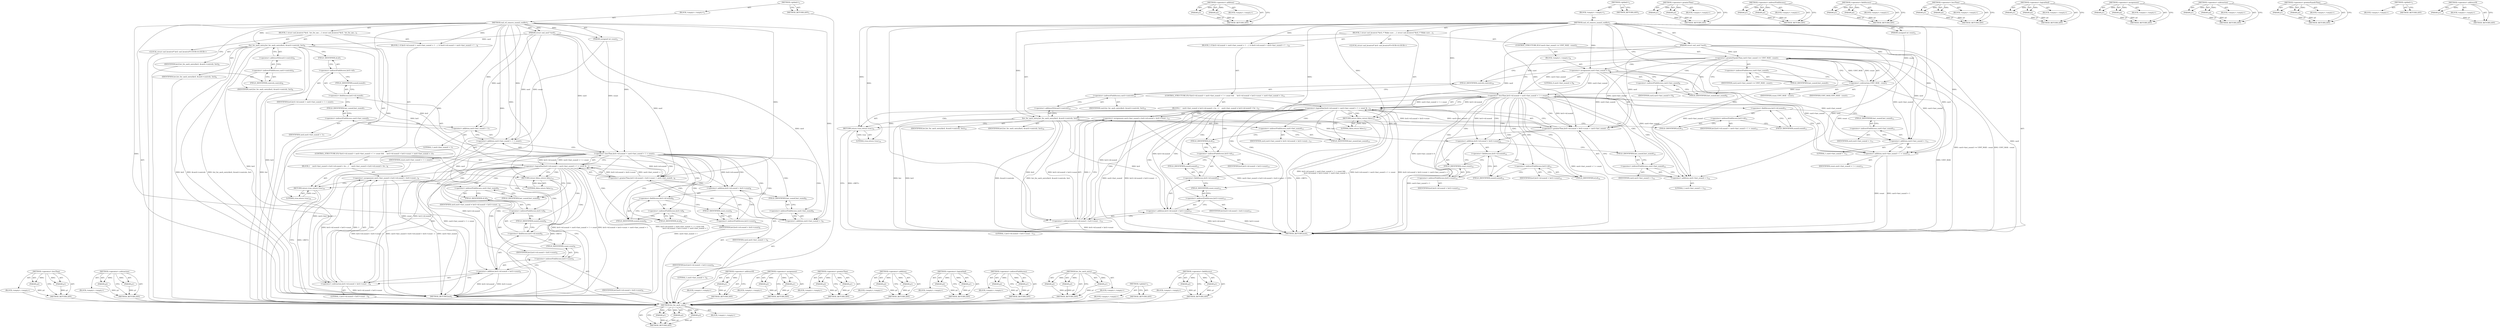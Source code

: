 digraph "&lt;operator&gt;.addressOf" {
vulnerable_116 [label=<(METHOD,&lt;operator&gt;.lessThan)>];
vulnerable_117 [label=<(PARAM,p1)>];
vulnerable_118 [label=<(PARAM,p2)>];
vulnerable_119 [label=<(BLOCK,&lt;empty&gt;,&lt;empty&gt;)>];
vulnerable_120 [label=<(METHOD_RETURN,ANY)>];
vulnerable_141 [label=<(METHOD,&lt;operator&gt;.subtraction)>];
vulnerable_142 [label=<(PARAM,p1)>];
vulnerable_143 [label=<(PARAM,p2)>];
vulnerable_144 [label=<(BLOCK,&lt;empty&gt;,&lt;empty&gt;)>];
vulnerable_145 [label=<(METHOD_RETURN,ANY)>];
vulnerable_6 [label=<(METHOD,&lt;global&gt;)<SUB>1</SUB>>];
vulnerable_7 [label=<(BLOCK,&lt;empty&gt;,&lt;empty&gt;)<SUB>1</SUB>>];
vulnerable_8 [label=<(METHOD,snd_ctl_remove_numid_conflict)<SUB>1</SUB>>];
vulnerable_9 [label=<(PARAM,struct snd_card *card)<SUB>1</SUB>>];
vulnerable_10 [label=<(PARAM,unsigned int count)<SUB>2</SUB>>];
vulnerable_11 [label=<(BLOCK,{
 	struct snd_kcontrol *kctl;
 
 	list_for_eac...,{
 	struct snd_kcontrol *kctl;
 
 	list_for_eac...)<SUB>3</SUB>>];
vulnerable_12 [label="<(LOCAL,struct snd_kcontrol* kctl: snd_kcontrol*)<SUB>4</SUB>>"];
vulnerable_13 [label=<(list_for_each_entry,list_for_each_entry(kctl, &amp;card-&gt;controls, list))<SUB>6</SUB>>];
vulnerable_14 [label=<(IDENTIFIER,kctl,list_for_each_entry(kctl, &amp;card-&gt;controls, list))<SUB>6</SUB>>];
vulnerable_15 [label=<(&lt;operator&gt;.addressOf,&amp;card-&gt;controls)<SUB>6</SUB>>];
vulnerable_16 [label=<(&lt;operator&gt;.indirectFieldAccess,card-&gt;controls)<SUB>6</SUB>>];
vulnerable_17 [label=<(IDENTIFIER,card,list_for_each_entry(kctl, &amp;card-&gt;controls, list))<SUB>6</SUB>>];
vulnerable_18 [label=<(FIELD_IDENTIFIER,controls,controls)<SUB>6</SUB>>];
vulnerable_19 [label=<(IDENTIFIER,list,list_for_each_entry(kctl, &amp;card-&gt;controls, list))<SUB>6</SUB>>];
vulnerable_20 [label=<(BLOCK,{
 		if (kctl-&gt;id.numid &lt; card-&gt;last_numid + 1 ...,{
 		if (kctl-&gt;id.numid &lt; card-&gt;last_numid + 1 ...)<SUB>6</SUB>>];
vulnerable_21 [label=<(CONTROL_STRUCTURE,IF,if (kctl-&gt;id.numid &lt; card-&gt;last_numid + 1 + count &amp;&amp;
 		    kctl-&gt;id.numid + kctl-&gt;count &gt; card-&gt;last_numid + 1))<SUB>7</SUB>>];
vulnerable_22 [label=<(&lt;operator&gt;.logicalAnd,kctl-&gt;id.numid &lt; card-&gt;last_numid + 1 + count &amp;...)<SUB>7</SUB>>];
vulnerable_23 [label=<(&lt;operator&gt;.lessThan,kctl-&gt;id.numid &lt; card-&gt;last_numid + 1 + count)<SUB>7</SUB>>];
vulnerable_24 [label=<(&lt;operator&gt;.fieldAccess,kctl-&gt;id.numid)<SUB>7</SUB>>];
vulnerable_25 [label=<(&lt;operator&gt;.indirectFieldAccess,kctl-&gt;id)<SUB>7</SUB>>];
vulnerable_26 [label=<(IDENTIFIER,kctl,kctl-&gt;id.numid &lt; card-&gt;last_numid + 1 + count)<SUB>7</SUB>>];
vulnerable_27 [label=<(FIELD_IDENTIFIER,id,id)<SUB>7</SUB>>];
vulnerable_28 [label=<(FIELD_IDENTIFIER,numid,numid)<SUB>7</SUB>>];
vulnerable_29 [label=<(&lt;operator&gt;.addition,card-&gt;last_numid + 1 + count)<SUB>7</SUB>>];
vulnerable_30 [label=<(&lt;operator&gt;.addition,card-&gt;last_numid + 1)<SUB>7</SUB>>];
vulnerable_31 [label=<(&lt;operator&gt;.indirectFieldAccess,card-&gt;last_numid)<SUB>7</SUB>>];
vulnerable_32 [label=<(IDENTIFIER,card,card-&gt;last_numid + 1)<SUB>7</SUB>>];
vulnerable_33 [label=<(FIELD_IDENTIFIER,last_numid,last_numid)<SUB>7</SUB>>];
vulnerable_34 [label=<(LITERAL,1,card-&gt;last_numid + 1)<SUB>7</SUB>>];
vulnerable_35 [label=<(IDENTIFIER,count,card-&gt;last_numid + 1 + count)<SUB>7</SUB>>];
vulnerable_36 [label=<(&lt;operator&gt;.greaterThan,kctl-&gt;id.numid + kctl-&gt;count &gt; card-&gt;last_numid...)<SUB>8</SUB>>];
vulnerable_37 [label=<(&lt;operator&gt;.addition,kctl-&gt;id.numid + kctl-&gt;count)<SUB>8</SUB>>];
vulnerable_38 [label=<(&lt;operator&gt;.fieldAccess,kctl-&gt;id.numid)<SUB>8</SUB>>];
vulnerable_39 [label=<(&lt;operator&gt;.indirectFieldAccess,kctl-&gt;id)<SUB>8</SUB>>];
vulnerable_40 [label=<(IDENTIFIER,kctl,kctl-&gt;id.numid + kctl-&gt;count)<SUB>8</SUB>>];
vulnerable_41 [label=<(FIELD_IDENTIFIER,id,id)<SUB>8</SUB>>];
vulnerable_42 [label=<(FIELD_IDENTIFIER,numid,numid)<SUB>8</SUB>>];
vulnerable_43 [label=<(&lt;operator&gt;.indirectFieldAccess,kctl-&gt;count)<SUB>8</SUB>>];
vulnerable_44 [label=<(IDENTIFIER,kctl,kctl-&gt;id.numid + kctl-&gt;count)<SUB>8</SUB>>];
vulnerable_45 [label=<(FIELD_IDENTIFIER,count,count)<SUB>8</SUB>>];
vulnerable_46 [label=<(&lt;operator&gt;.addition,card-&gt;last_numid + 1)<SUB>8</SUB>>];
vulnerable_47 [label=<(&lt;operator&gt;.indirectFieldAccess,card-&gt;last_numid)<SUB>8</SUB>>];
vulnerable_48 [label=<(IDENTIFIER,card,card-&gt;last_numid + 1)<SUB>8</SUB>>];
vulnerable_49 [label=<(FIELD_IDENTIFIER,last_numid,last_numid)<SUB>8</SUB>>];
vulnerable_50 [label=<(LITERAL,1,card-&gt;last_numid + 1)<SUB>8</SUB>>];
vulnerable_51 [label=<(BLOCK,{
		    	card-&gt;last_numid = kctl-&gt;id.numid + kc...,{
		    	card-&gt;last_numid = kctl-&gt;id.numid + kc...)<SUB>8</SUB>>];
vulnerable_52 [label=<(&lt;operator&gt;.assignment,card-&gt;last_numid = kctl-&gt;id.numid + kctl-&gt;count...)<SUB>9</SUB>>];
vulnerable_53 [label=<(&lt;operator&gt;.indirectFieldAccess,card-&gt;last_numid)<SUB>9</SUB>>];
vulnerable_54 [label=<(IDENTIFIER,card,card-&gt;last_numid = kctl-&gt;id.numid + kctl-&gt;count...)<SUB>9</SUB>>];
vulnerable_55 [label=<(FIELD_IDENTIFIER,last_numid,last_numid)<SUB>9</SUB>>];
vulnerable_56 [label=<(&lt;operator&gt;.subtraction,kctl-&gt;id.numid + kctl-&gt;count - 1)<SUB>9</SUB>>];
vulnerable_57 [label=<(&lt;operator&gt;.addition,kctl-&gt;id.numid + kctl-&gt;count)<SUB>9</SUB>>];
vulnerable_58 [label=<(&lt;operator&gt;.fieldAccess,kctl-&gt;id.numid)<SUB>9</SUB>>];
vulnerable_59 [label=<(&lt;operator&gt;.indirectFieldAccess,kctl-&gt;id)<SUB>9</SUB>>];
vulnerable_60 [label=<(IDENTIFIER,kctl,kctl-&gt;id.numid + kctl-&gt;count)<SUB>9</SUB>>];
vulnerable_61 [label=<(FIELD_IDENTIFIER,id,id)<SUB>9</SUB>>];
vulnerable_62 [label=<(FIELD_IDENTIFIER,numid,numid)<SUB>9</SUB>>];
vulnerable_63 [label=<(&lt;operator&gt;.indirectFieldAccess,kctl-&gt;count)<SUB>9</SUB>>];
vulnerable_64 [label=<(IDENTIFIER,kctl,kctl-&gt;id.numid + kctl-&gt;count)<SUB>9</SUB>>];
vulnerable_65 [label=<(FIELD_IDENTIFIER,count,count)<SUB>9</SUB>>];
vulnerable_66 [label=<(LITERAL,1,kctl-&gt;id.numid + kctl-&gt;count - 1)<SUB>9</SUB>>];
vulnerable_67 [label=<(RETURN,return true;,return true;)<SUB>10</SUB>>];
vulnerable_68 [label=<(LITERAL,true,return true;)<SUB>10</SUB>>];
vulnerable_69 [label=<(RETURN,return false;,return false;)<SUB>13</SUB>>];
vulnerable_70 [label=<(LITERAL,false,return false;)<SUB>13</SUB>>];
vulnerable_71 [label=<(METHOD_RETURN,bool)<SUB>1</SUB>>];
vulnerable_73 [label=<(METHOD_RETURN,ANY)<SUB>1</SUB>>];
vulnerable_102 [label=<(METHOD,&lt;operator&gt;.addressOf)>];
vulnerable_103 [label=<(PARAM,p1)>];
vulnerable_104 [label=<(BLOCK,&lt;empty&gt;,&lt;empty&gt;)>];
vulnerable_105 [label=<(METHOD_RETURN,ANY)>];
vulnerable_136 [label=<(METHOD,&lt;operator&gt;.assignment)>];
vulnerable_137 [label=<(PARAM,p1)>];
vulnerable_138 [label=<(PARAM,p2)>];
vulnerable_139 [label=<(BLOCK,&lt;empty&gt;,&lt;empty&gt;)>];
vulnerable_140 [label=<(METHOD_RETURN,ANY)>];
vulnerable_131 [label=<(METHOD,&lt;operator&gt;.greaterThan)>];
vulnerable_132 [label=<(PARAM,p1)>];
vulnerable_133 [label=<(PARAM,p2)>];
vulnerable_134 [label=<(BLOCK,&lt;empty&gt;,&lt;empty&gt;)>];
vulnerable_135 [label=<(METHOD_RETURN,ANY)>];
vulnerable_126 [label=<(METHOD,&lt;operator&gt;.addition)>];
vulnerable_127 [label=<(PARAM,p1)>];
vulnerable_128 [label=<(PARAM,p2)>];
vulnerable_129 [label=<(BLOCK,&lt;empty&gt;,&lt;empty&gt;)>];
vulnerable_130 [label=<(METHOD_RETURN,ANY)>];
vulnerable_111 [label=<(METHOD,&lt;operator&gt;.logicalAnd)>];
vulnerable_112 [label=<(PARAM,p1)>];
vulnerable_113 [label=<(PARAM,p2)>];
vulnerable_114 [label=<(BLOCK,&lt;empty&gt;,&lt;empty&gt;)>];
vulnerable_115 [label=<(METHOD_RETURN,ANY)>];
vulnerable_106 [label=<(METHOD,&lt;operator&gt;.indirectFieldAccess)>];
vulnerable_107 [label=<(PARAM,p1)>];
vulnerable_108 [label=<(PARAM,p2)>];
vulnerable_109 [label=<(BLOCK,&lt;empty&gt;,&lt;empty&gt;)>];
vulnerable_110 [label=<(METHOD_RETURN,ANY)>];
vulnerable_96 [label=<(METHOD,list_for_each_entry)>];
vulnerable_97 [label=<(PARAM,p1)>];
vulnerable_98 [label=<(PARAM,p2)>];
vulnerable_99 [label=<(PARAM,p3)>];
vulnerable_100 [label=<(BLOCK,&lt;empty&gt;,&lt;empty&gt;)>];
vulnerable_101 [label=<(METHOD_RETURN,ANY)>];
vulnerable_90 [label=<(METHOD,&lt;global&gt;)<SUB>1</SUB>>];
vulnerable_91 [label=<(BLOCK,&lt;empty&gt;,&lt;empty&gt;)>];
vulnerable_92 [label=<(METHOD_RETURN,ANY)>];
vulnerable_121 [label=<(METHOD,&lt;operator&gt;.fieldAccess)>];
vulnerable_122 [label=<(PARAM,p1)>];
vulnerable_123 [label=<(PARAM,p2)>];
vulnerable_124 [label=<(BLOCK,&lt;empty&gt;,&lt;empty&gt;)>];
vulnerable_125 [label=<(METHOD_RETURN,ANY)>];
fixed_130 [label=<(METHOD,list_for_each_entry)>];
fixed_131 [label=<(PARAM,p1)>];
fixed_132 [label=<(PARAM,p2)>];
fixed_133 [label=<(PARAM,p3)>];
fixed_134 [label=<(BLOCK,&lt;empty&gt;,&lt;empty&gt;)>];
fixed_135 [label=<(METHOD_RETURN,ANY)>];
fixed_155 [label=<(METHOD,&lt;operator&gt;.addition)>];
fixed_156 [label=<(PARAM,p1)>];
fixed_157 [label=<(PARAM,p2)>];
fixed_158 [label=<(BLOCK,&lt;empty&gt;,&lt;empty&gt;)>];
fixed_159 [label=<(METHOD_RETURN,ANY)>];
fixed_6 [label=<(METHOD,&lt;global&gt;)<SUB>1</SUB>>];
fixed_7 [label=<(BLOCK,&lt;empty&gt;,&lt;empty&gt;)<SUB>1</SUB>>];
fixed_8 [label=<(METHOD,snd_ctl_remove_numid_conflict)<SUB>1</SUB>>];
fixed_9 [label=<(PARAM,struct snd_card *card)<SUB>1</SUB>>];
fixed_10 [label=<(PARAM,unsigned int count)<SUB>2</SUB>>];
fixed_11 [label=<(BLOCK,{
 	struct snd_kcontrol *kctl;
 
	/* Make sure ...,{
 	struct snd_kcontrol *kctl;
 
	/* Make sure ...)<SUB>3</SUB>>];
fixed_12 [label="<(LOCAL,struct snd_kcontrol* kctl: snd_kcontrol*)<SUB>4</SUB>>"];
fixed_13 [label=<(CONTROL_STRUCTURE,IF,if (card-&gt;last_numid &gt;= UINT_MAX - count))<SUB>7</SUB>>];
fixed_14 [label=<(&lt;operator&gt;.greaterEqualsThan,card-&gt;last_numid &gt;= UINT_MAX - count)<SUB>7</SUB>>];
fixed_15 [label=<(&lt;operator&gt;.indirectFieldAccess,card-&gt;last_numid)<SUB>7</SUB>>];
fixed_16 [label=<(IDENTIFIER,card,card-&gt;last_numid &gt;= UINT_MAX - count)<SUB>7</SUB>>];
fixed_17 [label=<(FIELD_IDENTIFIER,last_numid,last_numid)<SUB>7</SUB>>];
fixed_18 [label=<(&lt;operator&gt;.subtraction,UINT_MAX - count)<SUB>7</SUB>>];
fixed_19 [label=<(IDENTIFIER,UINT_MAX,UINT_MAX - count)<SUB>7</SUB>>];
fixed_20 [label=<(IDENTIFIER,count,UINT_MAX - count)<SUB>7</SUB>>];
fixed_21 [label=<(BLOCK,&lt;empty&gt;,&lt;empty&gt;)<SUB>8</SUB>>];
fixed_22 [label=<(&lt;operator&gt;.assignment,card-&gt;last_numid = 0)<SUB>8</SUB>>];
fixed_23 [label=<(&lt;operator&gt;.indirectFieldAccess,card-&gt;last_numid)<SUB>8</SUB>>];
fixed_24 [label=<(IDENTIFIER,card,card-&gt;last_numid = 0)<SUB>8</SUB>>];
fixed_25 [label=<(FIELD_IDENTIFIER,last_numid,last_numid)<SUB>8</SUB>>];
fixed_26 [label=<(LITERAL,0,card-&gt;last_numid = 0)<SUB>8</SUB>>];
fixed_27 [label=<(list_for_each_entry,list_for_each_entry(kctl, &amp;card-&gt;controls, list))<SUB>10</SUB>>];
fixed_28 [label=<(IDENTIFIER,kctl,list_for_each_entry(kctl, &amp;card-&gt;controls, list))<SUB>10</SUB>>];
fixed_29 [label=<(&lt;operator&gt;.addressOf,&amp;card-&gt;controls)<SUB>10</SUB>>];
fixed_30 [label=<(&lt;operator&gt;.indirectFieldAccess,card-&gt;controls)<SUB>10</SUB>>];
fixed_31 [label=<(IDENTIFIER,card,list_for_each_entry(kctl, &amp;card-&gt;controls, list))<SUB>10</SUB>>];
fixed_32 [label=<(FIELD_IDENTIFIER,controls,controls)<SUB>10</SUB>>];
fixed_33 [label=<(IDENTIFIER,list,list_for_each_entry(kctl, &amp;card-&gt;controls, list))<SUB>10</SUB>>];
fixed_34 [label=<(BLOCK,{
 		if (kctl-&gt;id.numid &lt; card-&gt;last_numid + 1 ...,{
 		if (kctl-&gt;id.numid &lt; card-&gt;last_numid + 1 ...)<SUB>10</SUB>>];
fixed_35 [label=<(CONTROL_STRUCTURE,IF,if (kctl-&gt;id.numid &lt; card-&gt;last_numid + 1 + count &amp;&amp;
 		    kctl-&gt;id.numid + kctl-&gt;count &gt; card-&gt;last_numid + 1))<SUB>11</SUB>>];
fixed_36 [label=<(&lt;operator&gt;.logicalAnd,kctl-&gt;id.numid &lt; card-&gt;last_numid + 1 + count &amp;...)<SUB>11</SUB>>];
fixed_37 [label=<(&lt;operator&gt;.lessThan,kctl-&gt;id.numid &lt; card-&gt;last_numid + 1 + count)<SUB>11</SUB>>];
fixed_38 [label=<(&lt;operator&gt;.fieldAccess,kctl-&gt;id.numid)<SUB>11</SUB>>];
fixed_39 [label=<(&lt;operator&gt;.indirectFieldAccess,kctl-&gt;id)<SUB>11</SUB>>];
fixed_40 [label=<(IDENTIFIER,kctl,kctl-&gt;id.numid &lt; card-&gt;last_numid + 1 + count)<SUB>11</SUB>>];
fixed_41 [label=<(FIELD_IDENTIFIER,id,id)<SUB>11</SUB>>];
fixed_42 [label=<(FIELD_IDENTIFIER,numid,numid)<SUB>11</SUB>>];
fixed_43 [label=<(&lt;operator&gt;.addition,card-&gt;last_numid + 1 + count)<SUB>11</SUB>>];
fixed_44 [label=<(&lt;operator&gt;.addition,card-&gt;last_numid + 1)<SUB>11</SUB>>];
fixed_45 [label=<(&lt;operator&gt;.indirectFieldAccess,card-&gt;last_numid)<SUB>11</SUB>>];
fixed_46 [label=<(IDENTIFIER,card,card-&gt;last_numid + 1)<SUB>11</SUB>>];
fixed_47 [label=<(FIELD_IDENTIFIER,last_numid,last_numid)<SUB>11</SUB>>];
fixed_48 [label=<(LITERAL,1,card-&gt;last_numid + 1)<SUB>11</SUB>>];
fixed_49 [label=<(IDENTIFIER,count,card-&gt;last_numid + 1 + count)<SUB>11</SUB>>];
fixed_50 [label=<(&lt;operator&gt;.greaterThan,kctl-&gt;id.numid + kctl-&gt;count &gt; card-&gt;last_numid...)<SUB>12</SUB>>];
fixed_51 [label=<(&lt;operator&gt;.addition,kctl-&gt;id.numid + kctl-&gt;count)<SUB>12</SUB>>];
fixed_52 [label=<(&lt;operator&gt;.fieldAccess,kctl-&gt;id.numid)<SUB>12</SUB>>];
fixed_53 [label=<(&lt;operator&gt;.indirectFieldAccess,kctl-&gt;id)<SUB>12</SUB>>];
fixed_54 [label=<(IDENTIFIER,kctl,kctl-&gt;id.numid + kctl-&gt;count)<SUB>12</SUB>>];
fixed_55 [label=<(FIELD_IDENTIFIER,id,id)<SUB>12</SUB>>];
fixed_56 [label=<(FIELD_IDENTIFIER,numid,numid)<SUB>12</SUB>>];
fixed_57 [label=<(&lt;operator&gt;.indirectFieldAccess,kctl-&gt;count)<SUB>12</SUB>>];
fixed_58 [label=<(IDENTIFIER,kctl,kctl-&gt;id.numid + kctl-&gt;count)<SUB>12</SUB>>];
fixed_59 [label=<(FIELD_IDENTIFIER,count,count)<SUB>12</SUB>>];
fixed_60 [label=<(&lt;operator&gt;.addition,card-&gt;last_numid + 1)<SUB>12</SUB>>];
fixed_61 [label=<(&lt;operator&gt;.indirectFieldAccess,card-&gt;last_numid)<SUB>12</SUB>>];
fixed_62 [label=<(IDENTIFIER,card,card-&gt;last_numid + 1)<SUB>12</SUB>>];
fixed_63 [label=<(FIELD_IDENTIFIER,last_numid,last_numid)<SUB>12</SUB>>];
fixed_64 [label=<(LITERAL,1,card-&gt;last_numid + 1)<SUB>12</SUB>>];
fixed_65 [label=<(BLOCK,{
		    	card-&gt;last_numid = kctl-&gt;id.numid + kc...,{
		    	card-&gt;last_numid = kctl-&gt;id.numid + kc...)<SUB>12</SUB>>];
fixed_66 [label=<(&lt;operator&gt;.assignment,card-&gt;last_numid = kctl-&gt;id.numid + kctl-&gt;count...)<SUB>13</SUB>>];
fixed_67 [label=<(&lt;operator&gt;.indirectFieldAccess,card-&gt;last_numid)<SUB>13</SUB>>];
fixed_68 [label=<(IDENTIFIER,card,card-&gt;last_numid = kctl-&gt;id.numid + kctl-&gt;count...)<SUB>13</SUB>>];
fixed_69 [label=<(FIELD_IDENTIFIER,last_numid,last_numid)<SUB>13</SUB>>];
fixed_70 [label=<(&lt;operator&gt;.subtraction,kctl-&gt;id.numid + kctl-&gt;count - 1)<SUB>13</SUB>>];
fixed_71 [label=<(&lt;operator&gt;.addition,kctl-&gt;id.numid + kctl-&gt;count)<SUB>13</SUB>>];
fixed_72 [label=<(&lt;operator&gt;.fieldAccess,kctl-&gt;id.numid)<SUB>13</SUB>>];
fixed_73 [label=<(&lt;operator&gt;.indirectFieldAccess,kctl-&gt;id)<SUB>13</SUB>>];
fixed_74 [label=<(IDENTIFIER,kctl,kctl-&gt;id.numid + kctl-&gt;count)<SUB>13</SUB>>];
fixed_75 [label=<(FIELD_IDENTIFIER,id,id)<SUB>13</SUB>>];
fixed_76 [label=<(FIELD_IDENTIFIER,numid,numid)<SUB>13</SUB>>];
fixed_77 [label=<(&lt;operator&gt;.indirectFieldAccess,kctl-&gt;count)<SUB>13</SUB>>];
fixed_78 [label=<(IDENTIFIER,kctl,kctl-&gt;id.numid + kctl-&gt;count)<SUB>13</SUB>>];
fixed_79 [label=<(FIELD_IDENTIFIER,count,count)<SUB>13</SUB>>];
fixed_80 [label=<(LITERAL,1,kctl-&gt;id.numid + kctl-&gt;count - 1)<SUB>13</SUB>>];
fixed_81 [label=<(RETURN,return true;,return true;)<SUB>14</SUB>>];
fixed_82 [label=<(LITERAL,true,return true;)<SUB>14</SUB>>];
fixed_83 [label=<(RETURN,return false;,return false;)<SUB>17</SUB>>];
fixed_84 [label=<(LITERAL,false,return false;)<SUB>17</SUB>>];
fixed_85 [label=<(METHOD_RETURN,bool)<SUB>1</SUB>>];
fixed_87 [label=<(METHOD_RETURN,ANY)<SUB>1</SUB>>];
fixed_160 [label=<(METHOD,&lt;operator&gt;.greaterThan)>];
fixed_161 [label=<(PARAM,p1)>];
fixed_162 [label=<(PARAM,p2)>];
fixed_163 [label=<(BLOCK,&lt;empty&gt;,&lt;empty&gt;)>];
fixed_164 [label=<(METHOD_RETURN,ANY)>];
fixed_115 [label=<(METHOD,&lt;operator&gt;.indirectFieldAccess)>];
fixed_116 [label=<(PARAM,p1)>];
fixed_117 [label=<(PARAM,p2)>];
fixed_118 [label=<(BLOCK,&lt;empty&gt;,&lt;empty&gt;)>];
fixed_119 [label=<(METHOD_RETURN,ANY)>];
fixed_150 [label=<(METHOD,&lt;operator&gt;.fieldAccess)>];
fixed_151 [label=<(PARAM,p1)>];
fixed_152 [label=<(PARAM,p2)>];
fixed_153 [label=<(BLOCK,&lt;empty&gt;,&lt;empty&gt;)>];
fixed_154 [label=<(METHOD_RETURN,ANY)>];
fixed_145 [label=<(METHOD,&lt;operator&gt;.lessThan)>];
fixed_146 [label=<(PARAM,p1)>];
fixed_147 [label=<(PARAM,p2)>];
fixed_148 [label=<(BLOCK,&lt;empty&gt;,&lt;empty&gt;)>];
fixed_149 [label=<(METHOD_RETURN,ANY)>];
fixed_140 [label=<(METHOD,&lt;operator&gt;.logicalAnd)>];
fixed_141 [label=<(PARAM,p1)>];
fixed_142 [label=<(PARAM,p2)>];
fixed_143 [label=<(BLOCK,&lt;empty&gt;,&lt;empty&gt;)>];
fixed_144 [label=<(METHOD_RETURN,ANY)>];
fixed_125 [label=<(METHOD,&lt;operator&gt;.assignment)>];
fixed_126 [label=<(PARAM,p1)>];
fixed_127 [label=<(PARAM,p2)>];
fixed_128 [label=<(BLOCK,&lt;empty&gt;,&lt;empty&gt;)>];
fixed_129 [label=<(METHOD_RETURN,ANY)>];
fixed_120 [label=<(METHOD,&lt;operator&gt;.subtraction)>];
fixed_121 [label=<(PARAM,p1)>];
fixed_122 [label=<(PARAM,p2)>];
fixed_123 [label=<(BLOCK,&lt;empty&gt;,&lt;empty&gt;)>];
fixed_124 [label=<(METHOD_RETURN,ANY)>];
fixed_110 [label=<(METHOD,&lt;operator&gt;.greaterEqualsThan)>];
fixed_111 [label=<(PARAM,p1)>];
fixed_112 [label=<(PARAM,p2)>];
fixed_113 [label=<(BLOCK,&lt;empty&gt;,&lt;empty&gt;)>];
fixed_114 [label=<(METHOD_RETURN,ANY)>];
fixed_104 [label=<(METHOD,&lt;global&gt;)<SUB>1</SUB>>];
fixed_105 [label=<(BLOCK,&lt;empty&gt;,&lt;empty&gt;)>];
fixed_106 [label=<(METHOD_RETURN,ANY)>];
fixed_136 [label=<(METHOD,&lt;operator&gt;.addressOf)>];
fixed_137 [label=<(PARAM,p1)>];
fixed_138 [label=<(BLOCK,&lt;empty&gt;,&lt;empty&gt;)>];
fixed_139 [label=<(METHOD_RETURN,ANY)>];
vulnerable_116 -> vulnerable_117  [key=0, label="AST: "];
vulnerable_116 -> vulnerable_117  [key=1, label="DDG: "];
vulnerable_116 -> vulnerable_119  [key=0, label="AST: "];
vulnerable_116 -> vulnerable_118  [key=0, label="AST: "];
vulnerable_116 -> vulnerable_118  [key=1, label="DDG: "];
vulnerable_116 -> vulnerable_120  [key=0, label="AST: "];
vulnerable_116 -> vulnerable_120  [key=1, label="CFG: "];
vulnerable_117 -> vulnerable_120  [key=0, label="DDG: p1"];
vulnerable_118 -> vulnerable_120  [key=0, label="DDG: p2"];
vulnerable_119 -> fixed_130  [key=0];
vulnerable_120 -> fixed_130  [key=0];
vulnerable_141 -> vulnerable_142  [key=0, label="AST: "];
vulnerable_141 -> vulnerable_142  [key=1, label="DDG: "];
vulnerable_141 -> vulnerable_144  [key=0, label="AST: "];
vulnerable_141 -> vulnerable_143  [key=0, label="AST: "];
vulnerable_141 -> vulnerable_143  [key=1, label="DDG: "];
vulnerable_141 -> vulnerable_145  [key=0, label="AST: "];
vulnerable_141 -> vulnerable_145  [key=1, label="CFG: "];
vulnerable_142 -> vulnerable_145  [key=0, label="DDG: p1"];
vulnerable_143 -> vulnerable_145  [key=0, label="DDG: p2"];
vulnerable_144 -> fixed_130  [key=0];
vulnerable_145 -> fixed_130  [key=0];
vulnerable_6 -> vulnerable_7  [key=0, label="AST: "];
vulnerable_6 -> vulnerable_73  [key=0, label="AST: "];
vulnerable_6 -> vulnerable_73  [key=1, label="CFG: "];
vulnerable_7 -> vulnerable_8  [key=0, label="AST: "];
vulnerable_8 -> vulnerable_9  [key=0, label="AST: "];
vulnerable_8 -> vulnerable_9  [key=1, label="DDG: "];
vulnerable_8 -> vulnerable_10  [key=0, label="AST: "];
vulnerable_8 -> vulnerable_10  [key=1, label="DDG: "];
vulnerable_8 -> vulnerable_11  [key=0, label="AST: "];
vulnerable_8 -> vulnerable_71  [key=0, label="AST: "];
vulnerable_8 -> vulnerable_18  [key=0, label="CFG: "];
vulnerable_8 -> vulnerable_20  [key=0, label="DDG: "];
vulnerable_8 -> vulnerable_69  [key=0, label="DDG: "];
vulnerable_8 -> vulnerable_13  [key=0, label="DDG: "];
vulnerable_8 -> vulnerable_70  [key=0, label="DDG: "];
vulnerable_8 -> vulnerable_67  [key=0, label="DDG: "];
vulnerable_8 -> vulnerable_23  [key=0, label="DDG: "];
vulnerable_8 -> vulnerable_36  [key=0, label="DDG: "];
vulnerable_8 -> vulnerable_68  [key=0, label="DDG: "];
vulnerable_8 -> vulnerable_29  [key=0, label="DDG: "];
vulnerable_8 -> vulnerable_46  [key=0, label="DDG: "];
vulnerable_8 -> vulnerable_56  [key=0, label="DDG: "];
vulnerable_8 -> vulnerable_30  [key=0, label="DDG: "];
vulnerable_9 -> vulnerable_71  [key=0, label="DDG: card"];
vulnerable_9 -> vulnerable_13  [key=0, label="DDG: card"];
vulnerable_9 -> vulnerable_23  [key=0, label="DDG: card"];
vulnerable_9 -> vulnerable_36  [key=0, label="DDG: card"];
vulnerable_9 -> vulnerable_29  [key=0, label="DDG: card"];
vulnerable_9 -> vulnerable_46  [key=0, label="DDG: card"];
vulnerable_9 -> vulnerable_30  [key=0, label="DDG: card"];
vulnerable_10 -> vulnerable_23  [key=0, label="DDG: count"];
vulnerable_10 -> vulnerable_29  [key=0, label="DDG: count"];
vulnerable_11 -> vulnerable_12  [key=0, label="AST: "];
vulnerable_11 -> vulnerable_13  [key=0, label="AST: "];
vulnerable_11 -> vulnerable_20  [key=0, label="AST: "];
vulnerable_11 -> vulnerable_69  [key=0, label="AST: "];
vulnerable_12 -> fixed_130  [key=0];
vulnerable_13 -> vulnerable_14  [key=0, label="AST: "];
vulnerable_13 -> vulnerable_15  [key=0, label="AST: "];
vulnerable_13 -> vulnerable_19  [key=0, label="AST: "];
vulnerable_13 -> vulnerable_27  [key=0, label="CFG: "];
vulnerable_13 -> vulnerable_71  [key=0, label="DDG: kctl"];
vulnerable_13 -> vulnerable_71  [key=1, label="DDG: &amp;card-&gt;controls"];
vulnerable_13 -> vulnerable_71  [key=2, label="DDG: list_for_each_entry(kctl, &amp;card-&gt;controls, list)"];
vulnerable_13 -> vulnerable_71  [key=3, label="DDG: list"];
vulnerable_13 -> vulnerable_36  [key=0, label="DDG: kctl"];
vulnerable_13 -> vulnerable_37  [key=0, label="DDG: kctl"];
vulnerable_13 -> vulnerable_56  [key=0, label="DDG: kctl"];
vulnerable_13 -> vulnerable_57  [key=0, label="DDG: kctl"];
vulnerable_14 -> fixed_130  [key=0];
vulnerable_15 -> vulnerable_16  [key=0, label="AST: "];
vulnerable_15 -> vulnerable_13  [key=0, label="CFG: "];
vulnerable_16 -> vulnerable_17  [key=0, label="AST: "];
vulnerable_16 -> vulnerable_18  [key=0, label="AST: "];
vulnerable_16 -> vulnerable_15  [key=0, label="CFG: "];
vulnerable_17 -> fixed_130  [key=0];
vulnerable_18 -> vulnerable_16  [key=0, label="CFG: "];
vulnerable_19 -> fixed_130  [key=0];
vulnerable_20 -> vulnerable_21  [key=0, label="AST: "];
vulnerable_21 -> vulnerable_22  [key=0, label="AST: "];
vulnerable_21 -> vulnerable_51  [key=0, label="AST: "];
vulnerable_22 -> vulnerable_23  [key=0, label="AST: "];
vulnerable_22 -> vulnerable_36  [key=0, label="AST: "];
vulnerable_22 -> vulnerable_55  [key=0, label="CFG: "];
vulnerable_22 -> vulnerable_55  [key=1, label="CDG: "];
vulnerable_22 -> vulnerable_69  [key=0, label="CFG: "];
vulnerable_22 -> vulnerable_69  [key=1, label="CDG: "];
vulnerable_22 -> vulnerable_71  [key=0, label="DDG: kctl-&gt;id.numid &lt; card-&gt;last_numid + 1 + count"];
vulnerable_22 -> vulnerable_71  [key=1, label="DDG: kctl-&gt;id.numid + kctl-&gt;count &gt; card-&gt;last_numid + 1"];
vulnerable_22 -> vulnerable_71  [key=2, label="DDG: kctl-&gt;id.numid &lt; card-&gt;last_numid + 1 + count &amp;&amp;
 		    kctl-&gt;id.numid + kctl-&gt;count &gt; card-&gt;last_numid + 1"];
vulnerable_22 -> vulnerable_58  [key=0, label="CDG: "];
vulnerable_22 -> vulnerable_61  [key=0, label="CDG: "];
vulnerable_22 -> vulnerable_57  [key=0, label="CDG: "];
vulnerable_22 -> vulnerable_52  [key=0, label="CDG: "];
vulnerable_22 -> vulnerable_53  [key=0, label="CDG: "];
vulnerable_22 -> vulnerable_56  [key=0, label="CDG: "];
vulnerable_22 -> vulnerable_67  [key=0, label="CDG: "];
vulnerable_22 -> vulnerable_63  [key=0, label="CDG: "];
vulnerable_22 -> vulnerable_65  [key=0, label="CDG: "];
vulnerable_22 -> vulnerable_59  [key=0, label="CDG: "];
vulnerable_22 -> vulnerable_62  [key=0, label="CDG: "];
vulnerable_23 -> vulnerable_24  [key=0, label="AST: "];
vulnerable_23 -> vulnerable_29  [key=0, label="AST: "];
vulnerable_23 -> vulnerable_22  [key=0, label="CFG: "];
vulnerable_23 -> vulnerable_22  [key=1, label="DDG: kctl-&gt;id.numid"];
vulnerable_23 -> vulnerable_22  [key=2, label="DDG: card-&gt;last_numid + 1 + count"];
vulnerable_23 -> vulnerable_41  [key=0, label="CFG: "];
vulnerable_23 -> vulnerable_41  [key=1, label="CDG: "];
vulnerable_23 -> vulnerable_71  [key=0, label="DDG: card-&gt;last_numid + 1 + count"];
vulnerable_23 -> vulnerable_36  [key=0, label="DDG: kctl-&gt;id.numid"];
vulnerable_23 -> vulnerable_36  [key=1, label="CDG: "];
vulnerable_23 -> vulnerable_37  [key=0, label="DDG: kctl-&gt;id.numid"];
vulnerable_23 -> vulnerable_37  [key=1, label="CDG: "];
vulnerable_23 -> vulnerable_56  [key=0, label="DDG: kctl-&gt;id.numid"];
vulnerable_23 -> vulnerable_57  [key=0, label="DDG: kctl-&gt;id.numid"];
vulnerable_23 -> vulnerable_47  [key=0, label="CDG: "];
vulnerable_23 -> vulnerable_49  [key=0, label="CDG: "];
vulnerable_23 -> vulnerable_42  [key=0, label="CDG: "];
vulnerable_23 -> vulnerable_46  [key=0, label="CDG: "];
vulnerable_23 -> vulnerable_38  [key=0, label="CDG: "];
vulnerable_23 -> vulnerable_45  [key=0, label="CDG: "];
vulnerable_23 -> vulnerable_39  [key=0, label="CDG: "];
vulnerable_23 -> vulnerable_43  [key=0, label="CDG: "];
vulnerable_24 -> vulnerable_25  [key=0, label="AST: "];
vulnerable_24 -> vulnerable_28  [key=0, label="AST: "];
vulnerable_24 -> vulnerable_33  [key=0, label="CFG: "];
vulnerable_25 -> vulnerable_26  [key=0, label="AST: "];
vulnerable_25 -> vulnerable_27  [key=0, label="AST: "];
vulnerable_25 -> vulnerable_28  [key=0, label="CFG: "];
vulnerable_26 -> fixed_130  [key=0];
vulnerable_27 -> vulnerable_25  [key=0, label="CFG: "];
vulnerable_28 -> vulnerable_24  [key=0, label="CFG: "];
vulnerable_29 -> vulnerable_30  [key=0, label="AST: "];
vulnerable_29 -> vulnerable_35  [key=0, label="AST: "];
vulnerable_29 -> vulnerable_23  [key=0, label="CFG: "];
vulnerable_29 -> vulnerable_71  [key=0, label="DDG: card-&gt;last_numid + 1"];
vulnerable_29 -> vulnerable_71  [key=1, label="DDG: count"];
vulnerable_30 -> vulnerable_31  [key=0, label="AST: "];
vulnerable_30 -> vulnerable_34  [key=0, label="AST: "];
vulnerable_30 -> vulnerable_29  [key=0, label="CFG: "];
vulnerable_31 -> vulnerable_32  [key=0, label="AST: "];
vulnerable_31 -> vulnerable_33  [key=0, label="AST: "];
vulnerable_31 -> vulnerable_30  [key=0, label="CFG: "];
vulnerable_32 -> fixed_130  [key=0];
vulnerable_33 -> vulnerable_31  [key=0, label="CFG: "];
vulnerable_34 -> fixed_130  [key=0];
vulnerable_35 -> fixed_130  [key=0];
vulnerable_36 -> vulnerable_37  [key=0, label="AST: "];
vulnerable_36 -> vulnerable_46  [key=0, label="AST: "];
vulnerable_36 -> vulnerable_22  [key=0, label="CFG: "];
vulnerable_36 -> vulnerable_22  [key=1, label="DDG: kctl-&gt;id.numid + kctl-&gt;count"];
vulnerable_36 -> vulnerable_22  [key=2, label="DDG: card-&gt;last_numid + 1"];
vulnerable_36 -> vulnerable_71  [key=0, label="DDG: card-&gt;last_numid + 1"];
vulnerable_37 -> vulnerable_38  [key=0, label="AST: "];
vulnerable_37 -> vulnerable_43  [key=0, label="AST: "];
vulnerable_37 -> vulnerable_49  [key=0, label="CFG: "];
vulnerable_38 -> vulnerable_39  [key=0, label="AST: "];
vulnerable_38 -> vulnerable_42  [key=0, label="AST: "];
vulnerable_38 -> vulnerable_45  [key=0, label="CFG: "];
vulnerable_39 -> vulnerable_40  [key=0, label="AST: "];
vulnerable_39 -> vulnerable_41  [key=0, label="AST: "];
vulnerable_39 -> vulnerable_42  [key=0, label="CFG: "];
vulnerable_40 -> fixed_130  [key=0];
vulnerable_41 -> vulnerable_39  [key=0, label="CFG: "];
vulnerable_42 -> vulnerable_38  [key=0, label="CFG: "];
vulnerable_43 -> vulnerable_44  [key=0, label="AST: "];
vulnerable_43 -> vulnerable_45  [key=0, label="AST: "];
vulnerable_43 -> vulnerable_37  [key=0, label="CFG: "];
vulnerable_44 -> fixed_130  [key=0];
vulnerable_45 -> vulnerable_43  [key=0, label="CFG: "];
vulnerable_46 -> vulnerable_47  [key=0, label="AST: "];
vulnerable_46 -> vulnerable_50  [key=0, label="AST: "];
vulnerable_46 -> vulnerable_36  [key=0, label="CFG: "];
vulnerable_47 -> vulnerable_48  [key=0, label="AST: "];
vulnerable_47 -> vulnerable_49  [key=0, label="AST: "];
vulnerable_47 -> vulnerable_46  [key=0, label="CFG: "];
vulnerable_48 -> fixed_130  [key=0];
vulnerable_49 -> vulnerable_47  [key=0, label="CFG: "];
vulnerable_50 -> fixed_130  [key=0];
vulnerable_51 -> vulnerable_52  [key=0, label="AST: "];
vulnerable_51 -> vulnerable_67  [key=0, label="AST: "];
vulnerable_52 -> vulnerable_53  [key=0, label="AST: "];
vulnerable_52 -> vulnerable_56  [key=0, label="AST: "];
vulnerable_52 -> vulnerable_67  [key=0, label="CFG: "];
vulnerable_52 -> vulnerable_71  [key=0, label="DDG: card-&gt;last_numid"];
vulnerable_52 -> vulnerable_71  [key=1, label="DDG: kctl-&gt;id.numid + kctl-&gt;count - 1"];
vulnerable_52 -> vulnerable_71  [key=2, label="DDG: card-&gt;last_numid = kctl-&gt;id.numid + kctl-&gt;count - 1"];
vulnerable_53 -> vulnerable_54  [key=0, label="AST: "];
vulnerable_53 -> vulnerable_55  [key=0, label="AST: "];
vulnerable_53 -> vulnerable_61  [key=0, label="CFG: "];
vulnerable_54 -> fixed_130  [key=0];
vulnerable_55 -> vulnerable_53  [key=0, label="CFG: "];
vulnerable_56 -> vulnerable_57  [key=0, label="AST: "];
vulnerable_56 -> vulnerable_66  [key=0, label="AST: "];
vulnerable_56 -> vulnerable_52  [key=0, label="CFG: "];
vulnerable_56 -> vulnerable_52  [key=1, label="DDG: kctl-&gt;id.numid + kctl-&gt;count"];
vulnerable_56 -> vulnerable_52  [key=2, label="DDG: 1"];
vulnerable_56 -> vulnerable_71  [key=0, label="DDG: kctl-&gt;id.numid + kctl-&gt;count"];
vulnerable_57 -> vulnerable_58  [key=0, label="AST: "];
vulnerable_57 -> vulnerable_63  [key=0, label="AST: "];
vulnerable_57 -> vulnerable_56  [key=0, label="CFG: "];
vulnerable_57 -> vulnerable_71  [key=0, label="DDG: kctl-&gt;id.numid"];
vulnerable_57 -> vulnerable_71  [key=1, label="DDG: kctl-&gt;count"];
vulnerable_58 -> vulnerable_59  [key=0, label="AST: "];
vulnerable_58 -> vulnerable_62  [key=0, label="AST: "];
vulnerable_58 -> vulnerable_65  [key=0, label="CFG: "];
vulnerable_59 -> vulnerable_60  [key=0, label="AST: "];
vulnerable_59 -> vulnerable_61  [key=0, label="AST: "];
vulnerable_59 -> vulnerable_62  [key=0, label="CFG: "];
vulnerable_60 -> fixed_130  [key=0];
vulnerable_61 -> vulnerable_59  [key=0, label="CFG: "];
vulnerable_62 -> vulnerable_58  [key=0, label="CFG: "];
vulnerable_63 -> vulnerable_64  [key=0, label="AST: "];
vulnerable_63 -> vulnerable_65  [key=0, label="AST: "];
vulnerable_63 -> vulnerable_57  [key=0, label="CFG: "];
vulnerable_64 -> fixed_130  [key=0];
vulnerable_65 -> vulnerable_63  [key=0, label="CFG: "];
vulnerable_66 -> fixed_130  [key=0];
vulnerable_67 -> vulnerable_68  [key=0, label="AST: "];
vulnerable_67 -> vulnerable_71  [key=0, label="CFG: "];
vulnerable_67 -> vulnerable_71  [key=1, label="DDG: &lt;RET&gt;"];
vulnerable_68 -> vulnerable_67  [key=0, label="DDG: true"];
vulnerable_69 -> vulnerable_70  [key=0, label="AST: "];
vulnerable_69 -> vulnerable_71  [key=0, label="CFG: "];
vulnerable_69 -> vulnerable_71  [key=1, label="DDG: &lt;RET&gt;"];
vulnerable_70 -> vulnerable_69  [key=0, label="DDG: false"];
vulnerable_71 -> fixed_130  [key=0];
vulnerable_73 -> fixed_130  [key=0];
vulnerable_102 -> vulnerable_103  [key=0, label="AST: "];
vulnerable_102 -> vulnerable_103  [key=1, label="DDG: "];
vulnerable_102 -> vulnerable_104  [key=0, label="AST: "];
vulnerable_102 -> vulnerable_105  [key=0, label="AST: "];
vulnerable_102 -> vulnerable_105  [key=1, label="CFG: "];
vulnerable_103 -> vulnerable_105  [key=0, label="DDG: p1"];
vulnerable_104 -> fixed_130  [key=0];
vulnerable_105 -> fixed_130  [key=0];
vulnerable_136 -> vulnerable_137  [key=0, label="AST: "];
vulnerable_136 -> vulnerable_137  [key=1, label="DDG: "];
vulnerable_136 -> vulnerable_139  [key=0, label="AST: "];
vulnerable_136 -> vulnerable_138  [key=0, label="AST: "];
vulnerable_136 -> vulnerable_138  [key=1, label="DDG: "];
vulnerable_136 -> vulnerable_140  [key=0, label="AST: "];
vulnerable_136 -> vulnerable_140  [key=1, label="CFG: "];
vulnerable_137 -> vulnerable_140  [key=0, label="DDG: p1"];
vulnerable_138 -> vulnerable_140  [key=0, label="DDG: p2"];
vulnerable_139 -> fixed_130  [key=0];
vulnerable_140 -> fixed_130  [key=0];
vulnerable_131 -> vulnerable_132  [key=0, label="AST: "];
vulnerable_131 -> vulnerable_132  [key=1, label="DDG: "];
vulnerable_131 -> vulnerable_134  [key=0, label="AST: "];
vulnerable_131 -> vulnerable_133  [key=0, label="AST: "];
vulnerable_131 -> vulnerable_133  [key=1, label="DDG: "];
vulnerable_131 -> vulnerable_135  [key=0, label="AST: "];
vulnerable_131 -> vulnerable_135  [key=1, label="CFG: "];
vulnerable_132 -> vulnerable_135  [key=0, label="DDG: p1"];
vulnerable_133 -> vulnerable_135  [key=0, label="DDG: p2"];
vulnerable_134 -> fixed_130  [key=0];
vulnerable_135 -> fixed_130  [key=0];
vulnerable_126 -> vulnerable_127  [key=0, label="AST: "];
vulnerable_126 -> vulnerable_127  [key=1, label="DDG: "];
vulnerable_126 -> vulnerable_129  [key=0, label="AST: "];
vulnerable_126 -> vulnerable_128  [key=0, label="AST: "];
vulnerable_126 -> vulnerable_128  [key=1, label="DDG: "];
vulnerable_126 -> vulnerable_130  [key=0, label="AST: "];
vulnerable_126 -> vulnerable_130  [key=1, label="CFG: "];
vulnerable_127 -> vulnerable_130  [key=0, label="DDG: p1"];
vulnerable_128 -> vulnerable_130  [key=0, label="DDG: p2"];
vulnerable_129 -> fixed_130  [key=0];
vulnerable_130 -> fixed_130  [key=0];
vulnerable_111 -> vulnerable_112  [key=0, label="AST: "];
vulnerable_111 -> vulnerable_112  [key=1, label="DDG: "];
vulnerable_111 -> vulnerable_114  [key=0, label="AST: "];
vulnerable_111 -> vulnerable_113  [key=0, label="AST: "];
vulnerable_111 -> vulnerable_113  [key=1, label="DDG: "];
vulnerable_111 -> vulnerable_115  [key=0, label="AST: "];
vulnerable_111 -> vulnerable_115  [key=1, label="CFG: "];
vulnerable_112 -> vulnerable_115  [key=0, label="DDG: p1"];
vulnerable_113 -> vulnerable_115  [key=0, label="DDG: p2"];
vulnerable_114 -> fixed_130  [key=0];
vulnerable_115 -> fixed_130  [key=0];
vulnerable_106 -> vulnerable_107  [key=0, label="AST: "];
vulnerable_106 -> vulnerable_107  [key=1, label="DDG: "];
vulnerable_106 -> vulnerable_109  [key=0, label="AST: "];
vulnerable_106 -> vulnerable_108  [key=0, label="AST: "];
vulnerable_106 -> vulnerable_108  [key=1, label="DDG: "];
vulnerable_106 -> vulnerable_110  [key=0, label="AST: "];
vulnerable_106 -> vulnerable_110  [key=1, label="CFG: "];
vulnerable_107 -> vulnerable_110  [key=0, label="DDG: p1"];
vulnerable_108 -> vulnerable_110  [key=0, label="DDG: p2"];
vulnerable_109 -> fixed_130  [key=0];
vulnerable_110 -> fixed_130  [key=0];
vulnerable_96 -> vulnerable_97  [key=0, label="AST: "];
vulnerable_96 -> vulnerable_97  [key=1, label="DDG: "];
vulnerable_96 -> vulnerable_100  [key=0, label="AST: "];
vulnerable_96 -> vulnerable_98  [key=0, label="AST: "];
vulnerable_96 -> vulnerable_98  [key=1, label="DDG: "];
vulnerable_96 -> vulnerable_101  [key=0, label="AST: "];
vulnerable_96 -> vulnerable_101  [key=1, label="CFG: "];
vulnerable_96 -> vulnerable_99  [key=0, label="AST: "];
vulnerable_96 -> vulnerable_99  [key=1, label="DDG: "];
vulnerable_97 -> vulnerable_101  [key=0, label="DDG: p1"];
vulnerable_98 -> vulnerable_101  [key=0, label="DDG: p2"];
vulnerable_99 -> vulnerable_101  [key=0, label="DDG: p3"];
vulnerable_100 -> fixed_130  [key=0];
vulnerable_101 -> fixed_130  [key=0];
vulnerable_90 -> vulnerable_91  [key=0, label="AST: "];
vulnerable_90 -> vulnerable_92  [key=0, label="AST: "];
vulnerable_90 -> vulnerable_92  [key=1, label="CFG: "];
vulnerable_91 -> fixed_130  [key=0];
vulnerable_92 -> fixed_130  [key=0];
vulnerable_121 -> vulnerable_122  [key=0, label="AST: "];
vulnerable_121 -> vulnerable_122  [key=1, label="DDG: "];
vulnerable_121 -> vulnerable_124  [key=0, label="AST: "];
vulnerable_121 -> vulnerable_123  [key=0, label="AST: "];
vulnerable_121 -> vulnerable_123  [key=1, label="DDG: "];
vulnerable_121 -> vulnerable_125  [key=0, label="AST: "];
vulnerable_121 -> vulnerable_125  [key=1, label="CFG: "];
vulnerable_122 -> vulnerable_125  [key=0, label="DDG: p1"];
vulnerable_123 -> vulnerable_125  [key=0, label="DDG: p2"];
vulnerable_124 -> fixed_130  [key=0];
vulnerable_125 -> fixed_130  [key=0];
fixed_130 -> fixed_131  [key=0, label="AST: "];
fixed_130 -> fixed_131  [key=1, label="DDG: "];
fixed_130 -> fixed_134  [key=0, label="AST: "];
fixed_130 -> fixed_132  [key=0, label="AST: "];
fixed_130 -> fixed_132  [key=1, label="DDG: "];
fixed_130 -> fixed_135  [key=0, label="AST: "];
fixed_130 -> fixed_135  [key=1, label="CFG: "];
fixed_130 -> fixed_133  [key=0, label="AST: "];
fixed_130 -> fixed_133  [key=1, label="DDG: "];
fixed_131 -> fixed_135  [key=0, label="DDG: p1"];
fixed_132 -> fixed_135  [key=0, label="DDG: p2"];
fixed_133 -> fixed_135  [key=0, label="DDG: p3"];
fixed_155 -> fixed_156  [key=0, label="AST: "];
fixed_155 -> fixed_156  [key=1, label="DDG: "];
fixed_155 -> fixed_158  [key=0, label="AST: "];
fixed_155 -> fixed_157  [key=0, label="AST: "];
fixed_155 -> fixed_157  [key=1, label="DDG: "];
fixed_155 -> fixed_159  [key=0, label="AST: "];
fixed_155 -> fixed_159  [key=1, label="CFG: "];
fixed_156 -> fixed_159  [key=0, label="DDG: p1"];
fixed_157 -> fixed_159  [key=0, label="DDG: p2"];
fixed_6 -> fixed_7  [key=0, label="AST: "];
fixed_6 -> fixed_87  [key=0, label="AST: "];
fixed_6 -> fixed_87  [key=1, label="CFG: "];
fixed_7 -> fixed_8  [key=0, label="AST: "];
fixed_8 -> fixed_9  [key=0, label="AST: "];
fixed_8 -> fixed_9  [key=1, label="DDG: "];
fixed_8 -> fixed_10  [key=0, label="AST: "];
fixed_8 -> fixed_10  [key=1, label="DDG: "];
fixed_8 -> fixed_11  [key=0, label="AST: "];
fixed_8 -> fixed_85  [key=0, label="AST: "];
fixed_8 -> fixed_17  [key=0, label="CFG: "];
fixed_8 -> fixed_34  [key=0, label="DDG: "];
fixed_8 -> fixed_83  [key=0, label="DDG: "];
fixed_8 -> fixed_27  [key=0, label="DDG: "];
fixed_8 -> fixed_84  [key=0, label="DDG: "];
fixed_8 -> fixed_22  [key=0, label="DDG: "];
fixed_8 -> fixed_18  [key=0, label="DDG: "];
fixed_8 -> fixed_81  [key=0, label="DDG: "];
fixed_8 -> fixed_37  [key=0, label="DDG: "];
fixed_8 -> fixed_50  [key=0, label="DDG: "];
fixed_8 -> fixed_82  [key=0, label="DDG: "];
fixed_8 -> fixed_43  [key=0, label="DDG: "];
fixed_8 -> fixed_60  [key=0, label="DDG: "];
fixed_8 -> fixed_70  [key=0, label="DDG: "];
fixed_8 -> fixed_44  [key=0, label="DDG: "];
fixed_9 -> fixed_85  [key=0, label="DDG: card"];
fixed_9 -> fixed_27  [key=0, label="DDG: card"];
fixed_9 -> fixed_14  [key=0, label="DDG: card"];
fixed_9 -> fixed_37  [key=0, label="DDG: card"];
fixed_9 -> fixed_50  [key=0, label="DDG: card"];
fixed_9 -> fixed_43  [key=0, label="DDG: card"];
fixed_9 -> fixed_60  [key=0, label="DDG: card"];
fixed_9 -> fixed_44  [key=0, label="DDG: card"];
fixed_10 -> fixed_18  [key=0, label="DDG: count"];
fixed_11 -> fixed_12  [key=0, label="AST: "];
fixed_11 -> fixed_13  [key=0, label="AST: "];
fixed_11 -> fixed_27  [key=0, label="AST: "];
fixed_11 -> fixed_34  [key=0, label="AST: "];
fixed_11 -> fixed_83  [key=0, label="AST: "];
fixed_13 -> fixed_14  [key=0, label="AST: "];
fixed_13 -> fixed_21  [key=0, label="AST: "];
fixed_14 -> fixed_15  [key=0, label="AST: "];
fixed_14 -> fixed_18  [key=0, label="AST: "];
fixed_14 -> fixed_25  [key=0, label="CFG: "];
fixed_14 -> fixed_25  [key=1, label="CDG: "];
fixed_14 -> fixed_32  [key=0, label="CFG: "];
fixed_14 -> fixed_85  [key=0, label="DDG: UINT_MAX - count"];
fixed_14 -> fixed_85  [key=1, label="DDG: card-&gt;last_numid &gt;= UINT_MAX - count"];
fixed_14 -> fixed_37  [key=0, label="DDG: card-&gt;last_numid"];
fixed_14 -> fixed_50  [key=0, label="DDG: card-&gt;last_numid"];
fixed_14 -> fixed_43  [key=0, label="DDG: card-&gt;last_numid"];
fixed_14 -> fixed_60  [key=0, label="DDG: card-&gt;last_numid"];
fixed_14 -> fixed_44  [key=0, label="DDG: card-&gt;last_numid"];
fixed_14 -> fixed_23  [key=0, label="CDG: "];
fixed_14 -> fixed_22  [key=0, label="CDG: "];
fixed_15 -> fixed_16  [key=0, label="AST: "];
fixed_15 -> fixed_17  [key=0, label="AST: "];
fixed_15 -> fixed_18  [key=0, label="CFG: "];
fixed_17 -> fixed_15  [key=0, label="CFG: "];
fixed_18 -> fixed_19  [key=0, label="AST: "];
fixed_18 -> fixed_20  [key=0, label="AST: "];
fixed_18 -> fixed_14  [key=0, label="CFG: "];
fixed_18 -> fixed_14  [key=1, label="DDG: UINT_MAX"];
fixed_18 -> fixed_14  [key=2, label="DDG: count"];
fixed_18 -> fixed_85  [key=0, label="DDG: UINT_MAX"];
fixed_18 -> fixed_37  [key=0, label="DDG: count"];
fixed_18 -> fixed_43  [key=0, label="DDG: count"];
fixed_21 -> fixed_22  [key=0, label="AST: "];
fixed_22 -> fixed_23  [key=0, label="AST: "];
fixed_22 -> fixed_26  [key=0, label="AST: "];
fixed_22 -> fixed_32  [key=0, label="CFG: "];
fixed_22 -> fixed_85  [key=0, label="DDG: card-&gt;last_numid = 0"];
fixed_22 -> fixed_37  [key=0, label="DDG: card-&gt;last_numid"];
fixed_22 -> fixed_50  [key=0, label="DDG: card-&gt;last_numid"];
fixed_22 -> fixed_43  [key=0, label="DDG: card-&gt;last_numid"];
fixed_22 -> fixed_60  [key=0, label="DDG: card-&gt;last_numid"];
fixed_22 -> fixed_44  [key=0, label="DDG: card-&gt;last_numid"];
fixed_23 -> fixed_24  [key=0, label="AST: "];
fixed_23 -> fixed_25  [key=0, label="AST: "];
fixed_23 -> fixed_22  [key=0, label="CFG: "];
fixed_25 -> fixed_23  [key=0, label="CFG: "];
fixed_27 -> fixed_28  [key=0, label="AST: "];
fixed_27 -> fixed_29  [key=0, label="AST: "];
fixed_27 -> fixed_33  [key=0, label="AST: "];
fixed_27 -> fixed_41  [key=0, label="CFG: "];
fixed_27 -> fixed_85  [key=0, label="DDG: kctl"];
fixed_27 -> fixed_85  [key=1, label="DDG: &amp;card-&gt;controls"];
fixed_27 -> fixed_85  [key=2, label="DDG: list_for_each_entry(kctl, &amp;card-&gt;controls, list)"];
fixed_27 -> fixed_85  [key=3, label="DDG: list"];
fixed_27 -> fixed_50  [key=0, label="DDG: kctl"];
fixed_27 -> fixed_51  [key=0, label="DDG: kctl"];
fixed_27 -> fixed_70  [key=0, label="DDG: kctl"];
fixed_27 -> fixed_71  [key=0, label="DDG: kctl"];
fixed_29 -> fixed_30  [key=0, label="AST: "];
fixed_29 -> fixed_27  [key=0, label="CFG: "];
fixed_30 -> fixed_31  [key=0, label="AST: "];
fixed_30 -> fixed_32  [key=0, label="AST: "];
fixed_30 -> fixed_29  [key=0, label="CFG: "];
fixed_32 -> fixed_30  [key=0, label="CFG: "];
fixed_34 -> fixed_35  [key=0, label="AST: "];
fixed_35 -> fixed_36  [key=0, label="AST: "];
fixed_35 -> fixed_65  [key=0, label="AST: "];
fixed_36 -> fixed_37  [key=0, label="AST: "];
fixed_36 -> fixed_50  [key=0, label="AST: "];
fixed_36 -> fixed_69  [key=0, label="CFG: "];
fixed_36 -> fixed_69  [key=1, label="CDG: "];
fixed_36 -> fixed_83  [key=0, label="CFG: "];
fixed_36 -> fixed_83  [key=1, label="CDG: "];
fixed_36 -> fixed_85  [key=0, label="DDG: kctl-&gt;id.numid &lt; card-&gt;last_numid + 1 + count"];
fixed_36 -> fixed_85  [key=1, label="DDG: kctl-&gt;id.numid + kctl-&gt;count &gt; card-&gt;last_numid + 1"];
fixed_36 -> fixed_85  [key=2, label="DDG: kctl-&gt;id.numid &lt; card-&gt;last_numid + 1 + count &amp;&amp;
 		    kctl-&gt;id.numid + kctl-&gt;count &gt; card-&gt;last_numid + 1"];
fixed_36 -> fixed_73  [key=0, label="CDG: "];
fixed_36 -> fixed_77  [key=0, label="CDG: "];
fixed_36 -> fixed_66  [key=0, label="CDG: "];
fixed_36 -> fixed_71  [key=0, label="CDG: "];
fixed_36 -> fixed_75  [key=0, label="CDG: "];
fixed_36 -> fixed_81  [key=0, label="CDG: "];
fixed_36 -> fixed_72  [key=0, label="CDG: "];
fixed_36 -> fixed_67  [key=0, label="CDG: "];
fixed_36 -> fixed_70  [key=0, label="CDG: "];
fixed_36 -> fixed_76  [key=0, label="CDG: "];
fixed_36 -> fixed_79  [key=0, label="CDG: "];
fixed_37 -> fixed_38  [key=0, label="AST: "];
fixed_37 -> fixed_43  [key=0, label="AST: "];
fixed_37 -> fixed_36  [key=0, label="CFG: "];
fixed_37 -> fixed_36  [key=1, label="DDG: kctl-&gt;id.numid"];
fixed_37 -> fixed_36  [key=2, label="DDG: card-&gt;last_numid + 1 + count"];
fixed_37 -> fixed_55  [key=0, label="CFG: "];
fixed_37 -> fixed_55  [key=1, label="CDG: "];
fixed_37 -> fixed_85  [key=0, label="DDG: card-&gt;last_numid + 1 + count"];
fixed_37 -> fixed_50  [key=0, label="DDG: kctl-&gt;id.numid"];
fixed_37 -> fixed_50  [key=1, label="CDG: "];
fixed_37 -> fixed_51  [key=0, label="DDG: kctl-&gt;id.numid"];
fixed_37 -> fixed_51  [key=1, label="CDG: "];
fixed_37 -> fixed_70  [key=0, label="DDG: kctl-&gt;id.numid"];
fixed_37 -> fixed_71  [key=0, label="DDG: kctl-&gt;id.numid"];
fixed_37 -> fixed_60  [key=0, label="CDG: "];
fixed_37 -> fixed_61  [key=0, label="CDG: "];
fixed_37 -> fixed_57  [key=0, label="CDG: "];
fixed_37 -> fixed_52  [key=0, label="CDG: "];
fixed_37 -> fixed_53  [key=0, label="CDG: "];
fixed_37 -> fixed_56  [key=0, label="CDG: "];
fixed_37 -> fixed_63  [key=0, label="CDG: "];
fixed_37 -> fixed_59  [key=0, label="CDG: "];
fixed_38 -> fixed_39  [key=0, label="AST: "];
fixed_38 -> fixed_42  [key=0, label="AST: "];
fixed_38 -> fixed_47  [key=0, label="CFG: "];
fixed_39 -> fixed_40  [key=0, label="AST: "];
fixed_39 -> fixed_41  [key=0, label="AST: "];
fixed_39 -> fixed_42  [key=0, label="CFG: "];
fixed_41 -> fixed_39  [key=0, label="CFG: "];
fixed_42 -> fixed_38  [key=0, label="CFG: "];
fixed_43 -> fixed_44  [key=0, label="AST: "];
fixed_43 -> fixed_49  [key=0, label="AST: "];
fixed_43 -> fixed_37  [key=0, label="CFG: "];
fixed_43 -> fixed_85  [key=0, label="DDG: card-&gt;last_numid + 1"];
fixed_43 -> fixed_85  [key=1, label="DDG: count"];
fixed_44 -> fixed_45  [key=0, label="AST: "];
fixed_44 -> fixed_48  [key=0, label="AST: "];
fixed_44 -> fixed_43  [key=0, label="CFG: "];
fixed_45 -> fixed_46  [key=0, label="AST: "];
fixed_45 -> fixed_47  [key=0, label="AST: "];
fixed_45 -> fixed_44  [key=0, label="CFG: "];
fixed_47 -> fixed_45  [key=0, label="CFG: "];
fixed_50 -> fixed_51  [key=0, label="AST: "];
fixed_50 -> fixed_60  [key=0, label="AST: "];
fixed_50 -> fixed_36  [key=0, label="CFG: "];
fixed_50 -> fixed_36  [key=1, label="DDG: kctl-&gt;id.numid + kctl-&gt;count"];
fixed_50 -> fixed_36  [key=2, label="DDG: card-&gt;last_numid + 1"];
fixed_50 -> fixed_85  [key=0, label="DDG: card-&gt;last_numid + 1"];
fixed_51 -> fixed_52  [key=0, label="AST: "];
fixed_51 -> fixed_57  [key=0, label="AST: "];
fixed_51 -> fixed_63  [key=0, label="CFG: "];
fixed_52 -> fixed_53  [key=0, label="AST: "];
fixed_52 -> fixed_56  [key=0, label="AST: "];
fixed_52 -> fixed_59  [key=0, label="CFG: "];
fixed_53 -> fixed_54  [key=0, label="AST: "];
fixed_53 -> fixed_55  [key=0, label="AST: "];
fixed_53 -> fixed_56  [key=0, label="CFG: "];
fixed_55 -> fixed_53  [key=0, label="CFG: "];
fixed_56 -> fixed_52  [key=0, label="CFG: "];
fixed_57 -> fixed_58  [key=0, label="AST: "];
fixed_57 -> fixed_59  [key=0, label="AST: "];
fixed_57 -> fixed_51  [key=0, label="CFG: "];
fixed_59 -> fixed_57  [key=0, label="CFG: "];
fixed_60 -> fixed_61  [key=0, label="AST: "];
fixed_60 -> fixed_64  [key=0, label="AST: "];
fixed_60 -> fixed_50  [key=0, label="CFG: "];
fixed_61 -> fixed_62  [key=0, label="AST: "];
fixed_61 -> fixed_63  [key=0, label="AST: "];
fixed_61 -> fixed_60  [key=0, label="CFG: "];
fixed_63 -> fixed_61  [key=0, label="CFG: "];
fixed_65 -> fixed_66  [key=0, label="AST: "];
fixed_65 -> fixed_81  [key=0, label="AST: "];
fixed_66 -> fixed_67  [key=0, label="AST: "];
fixed_66 -> fixed_70  [key=0, label="AST: "];
fixed_66 -> fixed_81  [key=0, label="CFG: "];
fixed_66 -> fixed_85  [key=0, label="DDG: card-&gt;last_numid"];
fixed_66 -> fixed_85  [key=1, label="DDG: kctl-&gt;id.numid + kctl-&gt;count - 1"];
fixed_66 -> fixed_85  [key=2, label="DDG: card-&gt;last_numid = kctl-&gt;id.numid + kctl-&gt;count - 1"];
fixed_67 -> fixed_68  [key=0, label="AST: "];
fixed_67 -> fixed_69  [key=0, label="AST: "];
fixed_67 -> fixed_75  [key=0, label="CFG: "];
fixed_69 -> fixed_67  [key=0, label="CFG: "];
fixed_70 -> fixed_71  [key=0, label="AST: "];
fixed_70 -> fixed_80  [key=0, label="AST: "];
fixed_70 -> fixed_66  [key=0, label="CFG: "];
fixed_70 -> fixed_66  [key=1, label="DDG: kctl-&gt;id.numid + kctl-&gt;count"];
fixed_70 -> fixed_66  [key=2, label="DDG: 1"];
fixed_70 -> fixed_85  [key=0, label="DDG: kctl-&gt;id.numid + kctl-&gt;count"];
fixed_71 -> fixed_72  [key=0, label="AST: "];
fixed_71 -> fixed_77  [key=0, label="AST: "];
fixed_71 -> fixed_70  [key=0, label="CFG: "];
fixed_71 -> fixed_85  [key=0, label="DDG: kctl-&gt;id.numid"];
fixed_71 -> fixed_85  [key=1, label="DDG: kctl-&gt;count"];
fixed_72 -> fixed_73  [key=0, label="AST: "];
fixed_72 -> fixed_76  [key=0, label="AST: "];
fixed_72 -> fixed_79  [key=0, label="CFG: "];
fixed_73 -> fixed_74  [key=0, label="AST: "];
fixed_73 -> fixed_75  [key=0, label="AST: "];
fixed_73 -> fixed_76  [key=0, label="CFG: "];
fixed_75 -> fixed_73  [key=0, label="CFG: "];
fixed_76 -> fixed_72  [key=0, label="CFG: "];
fixed_77 -> fixed_78  [key=0, label="AST: "];
fixed_77 -> fixed_79  [key=0, label="AST: "];
fixed_77 -> fixed_71  [key=0, label="CFG: "];
fixed_79 -> fixed_77  [key=0, label="CFG: "];
fixed_81 -> fixed_82  [key=0, label="AST: "];
fixed_81 -> fixed_85  [key=0, label="CFG: "];
fixed_81 -> fixed_85  [key=1, label="DDG: &lt;RET&gt;"];
fixed_82 -> fixed_81  [key=0, label="DDG: true"];
fixed_83 -> fixed_84  [key=0, label="AST: "];
fixed_83 -> fixed_85  [key=0, label="CFG: "];
fixed_83 -> fixed_85  [key=1, label="DDG: &lt;RET&gt;"];
fixed_84 -> fixed_83  [key=0, label="DDG: false"];
fixed_160 -> fixed_161  [key=0, label="AST: "];
fixed_160 -> fixed_161  [key=1, label="DDG: "];
fixed_160 -> fixed_163  [key=0, label="AST: "];
fixed_160 -> fixed_162  [key=0, label="AST: "];
fixed_160 -> fixed_162  [key=1, label="DDG: "];
fixed_160 -> fixed_164  [key=0, label="AST: "];
fixed_160 -> fixed_164  [key=1, label="CFG: "];
fixed_161 -> fixed_164  [key=0, label="DDG: p1"];
fixed_162 -> fixed_164  [key=0, label="DDG: p2"];
fixed_115 -> fixed_116  [key=0, label="AST: "];
fixed_115 -> fixed_116  [key=1, label="DDG: "];
fixed_115 -> fixed_118  [key=0, label="AST: "];
fixed_115 -> fixed_117  [key=0, label="AST: "];
fixed_115 -> fixed_117  [key=1, label="DDG: "];
fixed_115 -> fixed_119  [key=0, label="AST: "];
fixed_115 -> fixed_119  [key=1, label="CFG: "];
fixed_116 -> fixed_119  [key=0, label="DDG: p1"];
fixed_117 -> fixed_119  [key=0, label="DDG: p2"];
fixed_150 -> fixed_151  [key=0, label="AST: "];
fixed_150 -> fixed_151  [key=1, label="DDG: "];
fixed_150 -> fixed_153  [key=0, label="AST: "];
fixed_150 -> fixed_152  [key=0, label="AST: "];
fixed_150 -> fixed_152  [key=1, label="DDG: "];
fixed_150 -> fixed_154  [key=0, label="AST: "];
fixed_150 -> fixed_154  [key=1, label="CFG: "];
fixed_151 -> fixed_154  [key=0, label="DDG: p1"];
fixed_152 -> fixed_154  [key=0, label="DDG: p2"];
fixed_145 -> fixed_146  [key=0, label="AST: "];
fixed_145 -> fixed_146  [key=1, label="DDG: "];
fixed_145 -> fixed_148  [key=0, label="AST: "];
fixed_145 -> fixed_147  [key=0, label="AST: "];
fixed_145 -> fixed_147  [key=1, label="DDG: "];
fixed_145 -> fixed_149  [key=0, label="AST: "];
fixed_145 -> fixed_149  [key=1, label="CFG: "];
fixed_146 -> fixed_149  [key=0, label="DDG: p1"];
fixed_147 -> fixed_149  [key=0, label="DDG: p2"];
fixed_140 -> fixed_141  [key=0, label="AST: "];
fixed_140 -> fixed_141  [key=1, label="DDG: "];
fixed_140 -> fixed_143  [key=0, label="AST: "];
fixed_140 -> fixed_142  [key=0, label="AST: "];
fixed_140 -> fixed_142  [key=1, label="DDG: "];
fixed_140 -> fixed_144  [key=0, label="AST: "];
fixed_140 -> fixed_144  [key=1, label="CFG: "];
fixed_141 -> fixed_144  [key=0, label="DDG: p1"];
fixed_142 -> fixed_144  [key=0, label="DDG: p2"];
fixed_125 -> fixed_126  [key=0, label="AST: "];
fixed_125 -> fixed_126  [key=1, label="DDG: "];
fixed_125 -> fixed_128  [key=0, label="AST: "];
fixed_125 -> fixed_127  [key=0, label="AST: "];
fixed_125 -> fixed_127  [key=1, label="DDG: "];
fixed_125 -> fixed_129  [key=0, label="AST: "];
fixed_125 -> fixed_129  [key=1, label="CFG: "];
fixed_126 -> fixed_129  [key=0, label="DDG: p1"];
fixed_127 -> fixed_129  [key=0, label="DDG: p2"];
fixed_120 -> fixed_121  [key=0, label="AST: "];
fixed_120 -> fixed_121  [key=1, label="DDG: "];
fixed_120 -> fixed_123  [key=0, label="AST: "];
fixed_120 -> fixed_122  [key=0, label="AST: "];
fixed_120 -> fixed_122  [key=1, label="DDG: "];
fixed_120 -> fixed_124  [key=0, label="AST: "];
fixed_120 -> fixed_124  [key=1, label="CFG: "];
fixed_121 -> fixed_124  [key=0, label="DDG: p1"];
fixed_122 -> fixed_124  [key=0, label="DDG: p2"];
fixed_110 -> fixed_111  [key=0, label="AST: "];
fixed_110 -> fixed_111  [key=1, label="DDG: "];
fixed_110 -> fixed_113  [key=0, label="AST: "];
fixed_110 -> fixed_112  [key=0, label="AST: "];
fixed_110 -> fixed_112  [key=1, label="DDG: "];
fixed_110 -> fixed_114  [key=0, label="AST: "];
fixed_110 -> fixed_114  [key=1, label="CFG: "];
fixed_111 -> fixed_114  [key=0, label="DDG: p1"];
fixed_112 -> fixed_114  [key=0, label="DDG: p2"];
fixed_104 -> fixed_105  [key=0, label="AST: "];
fixed_104 -> fixed_106  [key=0, label="AST: "];
fixed_104 -> fixed_106  [key=1, label="CFG: "];
fixed_136 -> fixed_137  [key=0, label="AST: "];
fixed_136 -> fixed_137  [key=1, label="DDG: "];
fixed_136 -> fixed_138  [key=0, label="AST: "];
fixed_136 -> fixed_139  [key=0, label="AST: "];
fixed_136 -> fixed_139  [key=1, label="CFG: "];
fixed_137 -> fixed_139  [key=0, label="DDG: p1"];
}
